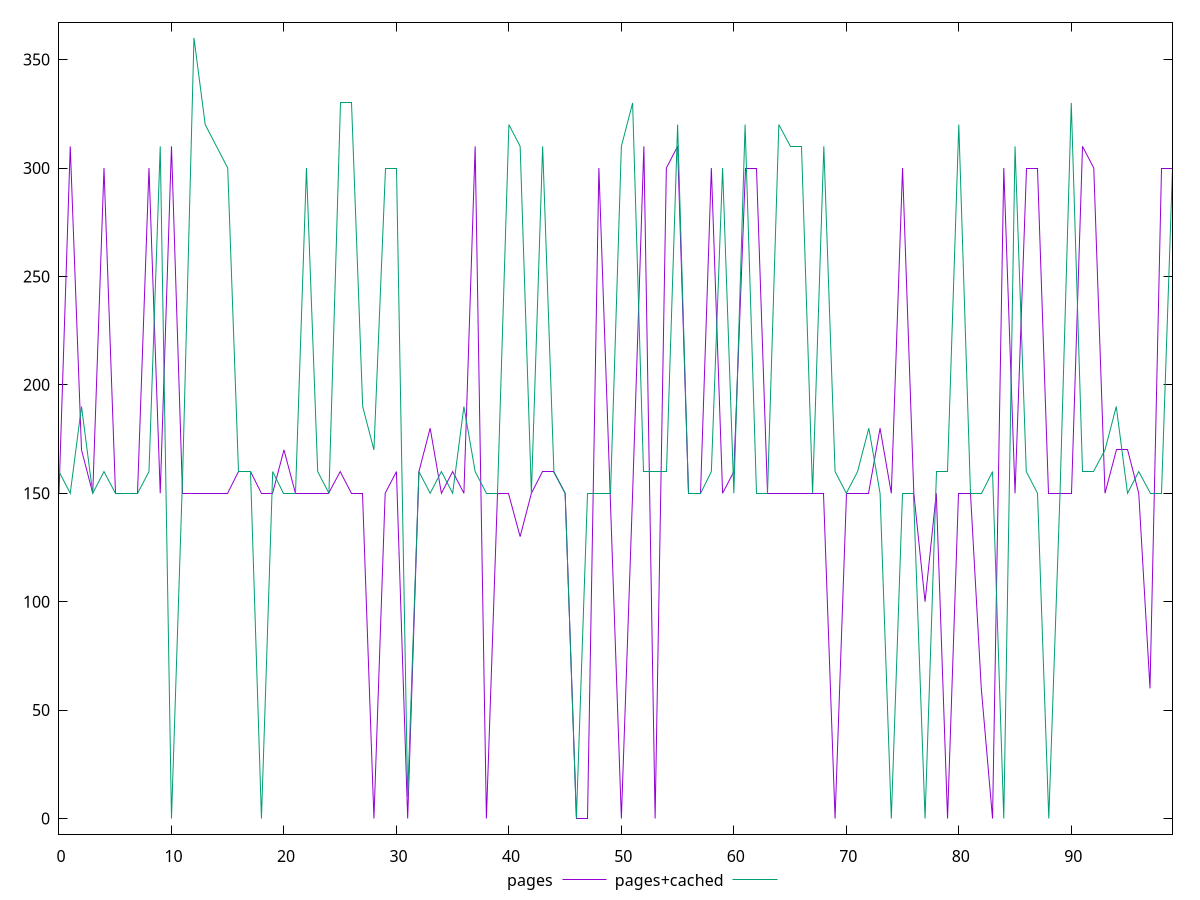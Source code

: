 reset

$pages <<EOF
0 150
1 310
2 170
3 150
4 300
5 150
6 150
7 150
8 300
9 150
10 310
11 150
12 150
13 150
14 150
15 150
16 160
17 160
18 150
19 150
20 170
21 150
22 150
23 150
24 150
25 160
26 150
27 150
28 0
29 150
30 160
31 0
32 160
33 180
34 150
35 160
36 150
37 310
38 0
39 150
40 150
41 130
42 150
43 160
44 160
45 150
46 0
47 0
48 300
49 150
50 0
51 150
52 310
53 0
54 300
55 310
56 150
57 150
58 300
59 150
60 160
61 300
62 300
63 150
64 150
65 150
66 150
67 150
68 150
69 0
70 150
71 150
72 150
73 180
74 150
75 300
76 150
77 100
78 150
79 0
80 150
81 150
82 60
83 0
84 300
85 150
86 300
87 300
88 150
89 150
90 150
91 310
92 300
93 150
94 170
95 170
96 150
97 60
98 300
99 300
EOF

$pagesCached <<EOF
0 160
1 150
2 190
3 150
4 160
5 150
6 150
7 150
8 160
9 310
10 0
11 160
12 360
13 320
14 310
15 300
16 160
17 160
18 0
19 160
20 150
21 150
22 300
23 160
24 150
25 330
26 330
27 190
28 170
29 300
30 300
31 10
32 160
33 150
34 160
35 150
36 190
37 160
38 150
39 150
40 320
41 310
42 150
43 310
44 160
45 150
46 0
47 150
48 150
49 150
50 310
51 330
52 160
53 160
54 160
55 320
56 150
57 150
58 160
59 300
60 150
61 320
62 150
63 150
64 320
65 310
66 310
67 150
68 310
69 160
70 150
71 160
72 180
73 150
74 0
75 150
76 150
77 0
78 160
79 160
80 320
81 150
82 150
83 160
84 0
85 310
86 160
87 150
88 0
89 150
90 330
91 160
92 160
93 170
94 190
95 150
96 160
97 150
98 150
99 300
EOF

set key outside below
set xrange [0:99]
set yrange [-7.2:367.2]
set trange [-7.2:367.2]
set terminal svg size 640, 520 enhanced background rgb 'white'
set output "report_00015_2021-02-09T16-11-33.973Z/offscreen-images/comparison/line/0_vs_1.svg"

plot $pages title "pages" with line, \
     $pagesCached title "pages+cached" with line

reset
